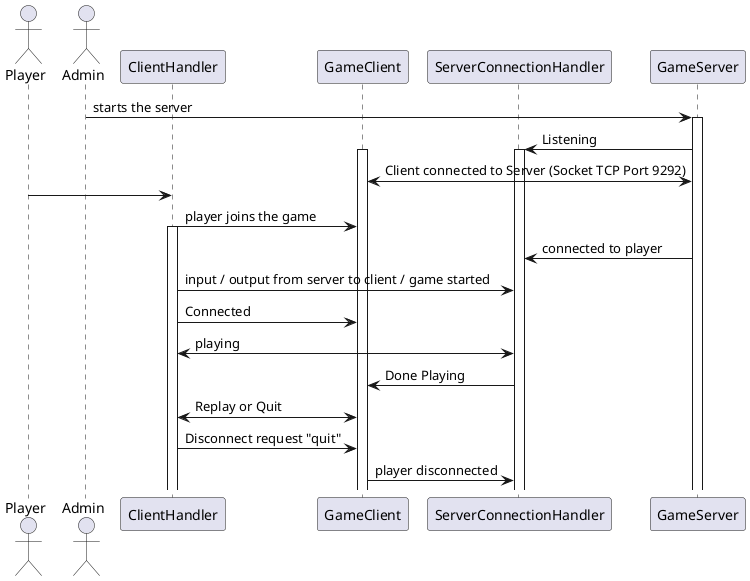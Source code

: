 @startuml
actor Player
actor Admin
participant "ClientHandler" as A
participant "GameClient" as B
participant "ServerConnectionHandler" as C
participant "GameServer" as D
Admin -> D : starts the server
activate D
D -> C: Listening
activate C
activate B
B <-> D: Client connected to Server (Socket TCP Port 9292)
Player -> A
A -> B : player joins the game
activate A
D -> C: connected to player
A -> C: input / output from server to client / game started
A -> B : Connected
A <-> C : playing
C -> B: Done Playing
B <-> A : Replay or Quit
A -> B: Disconnect request "quit"
B -> C : player disconnected
@enduml